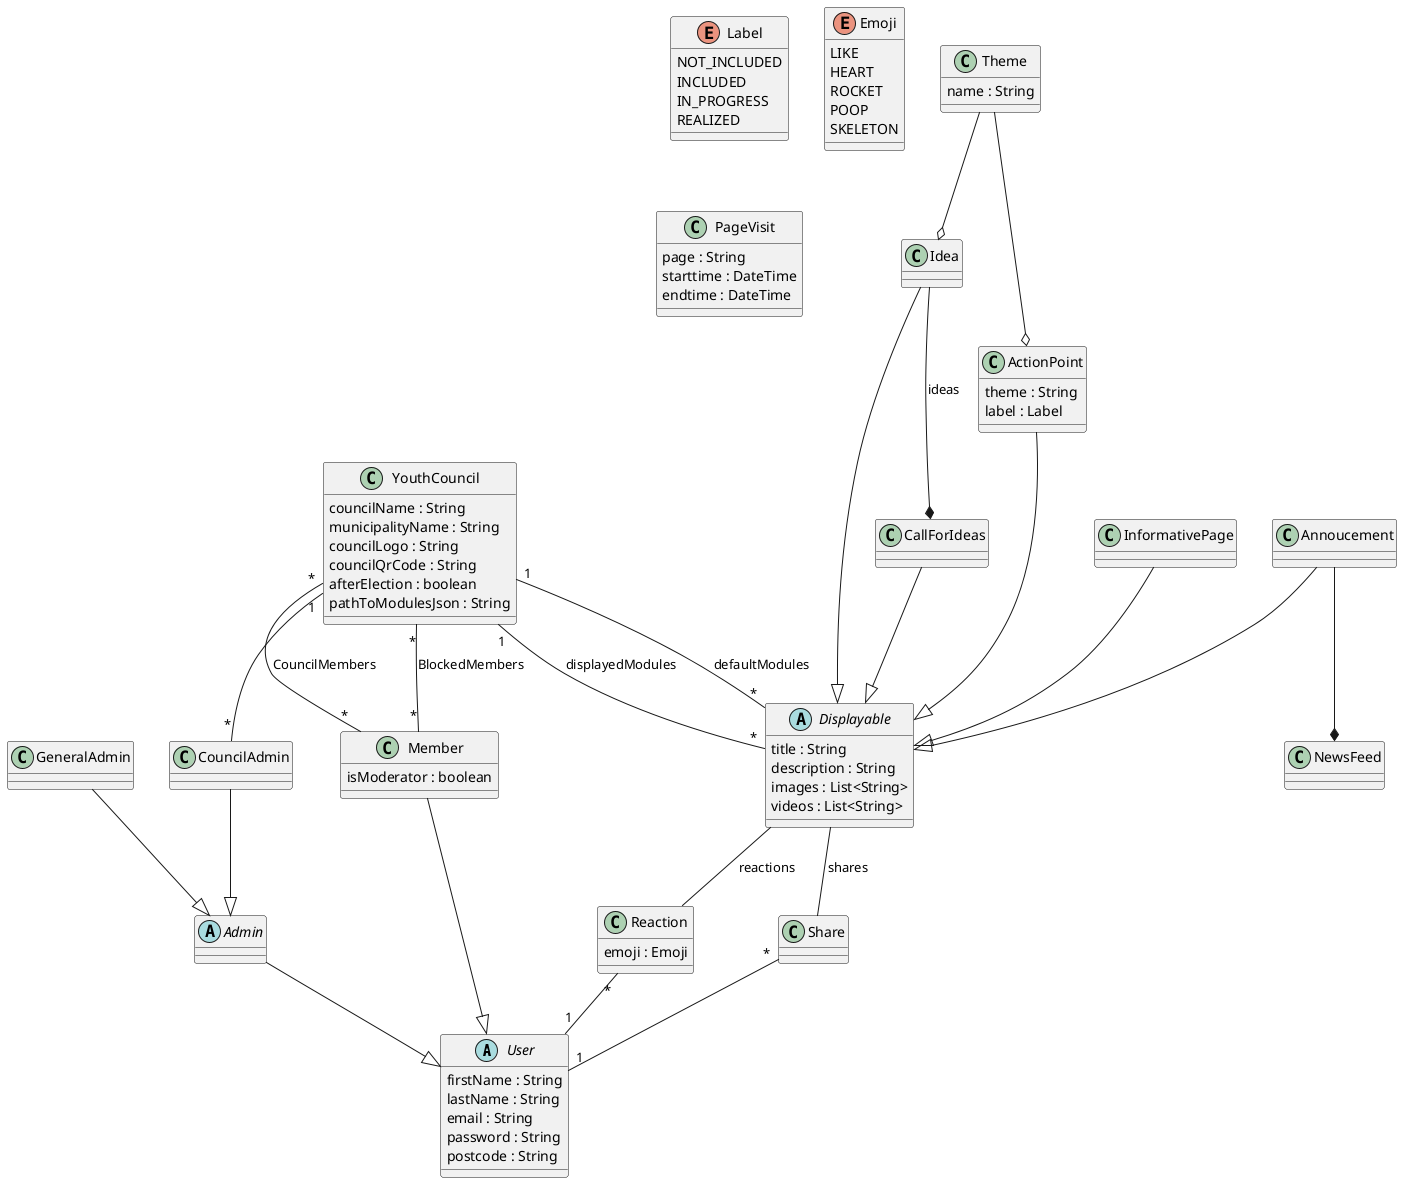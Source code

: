@startuml
' tested userstories
'26 7

abstract User {
    firstName : String
    lastName : String
    email : String
    password : String
    postcode : String
}

abstract Admin {

}

class GeneralAdmin {

}

class CouncilAdmin {
    
}

class Member {
    isModerator : boolean
}

class YouthCouncil {
    councilName : String
    municipalityName : String
    councilLogo : String
    councilQrCode : String
    afterElection : boolean
    pathToModulesJson : String
}

abstract Displayable {
    title : String
    description : String
    images : List<String>
    videos : List<String>
}

class CallForIdeas {

}

class Idea {
}

class InformativePage {

}

class ActionPoint {
    theme : String
    label : Label
}

class Annoucement {

}

class Theme {
    name : String
}

enum Label {
    NOT_INCLUDED
    INCLUDED
    IN_PROGRESS
    REALIZED
}

class NewsFeed {

}

class Reaction {
    emoji : Emoji
}

class Share {

}

enum Emoji {
    LIKE
    HEART
    ROCKET
    POOP
    SKELETON
}

class PageVisit {
    page : String
    starttime : DateTime
    endtime : DateTime
}

GeneralAdmin --|> Admin
CouncilAdmin --|> Admin
Member --|> User
Admin --|> User


CallForIdeas --|> Displayable
Idea --|> Displayable 
Idea --* CallForIdeas : ideas
InformativePage --|> Displayable
ActionPoint --|> Displayable
Annoucement --|> Displayable

YouthCouncil "*"--"*" Member : CouncilMembers
YouthCouncil "*"--"*" Member : BlockedMembers
YouthCouncil "1"--"*" CouncilAdmin

YouthCouncil "1"--"*" Displayable : displayedModules
YouthCouncil "1"--"*" Displayable : defaultModules



Theme --o ActionPoint
Theme --o Idea

Annoucement --* NewsFeed

Displayable -- Reaction : reactions
Displayable -- Share : shares

Share "*"--"1" User
Reaction "*"--"1" User

@enduml